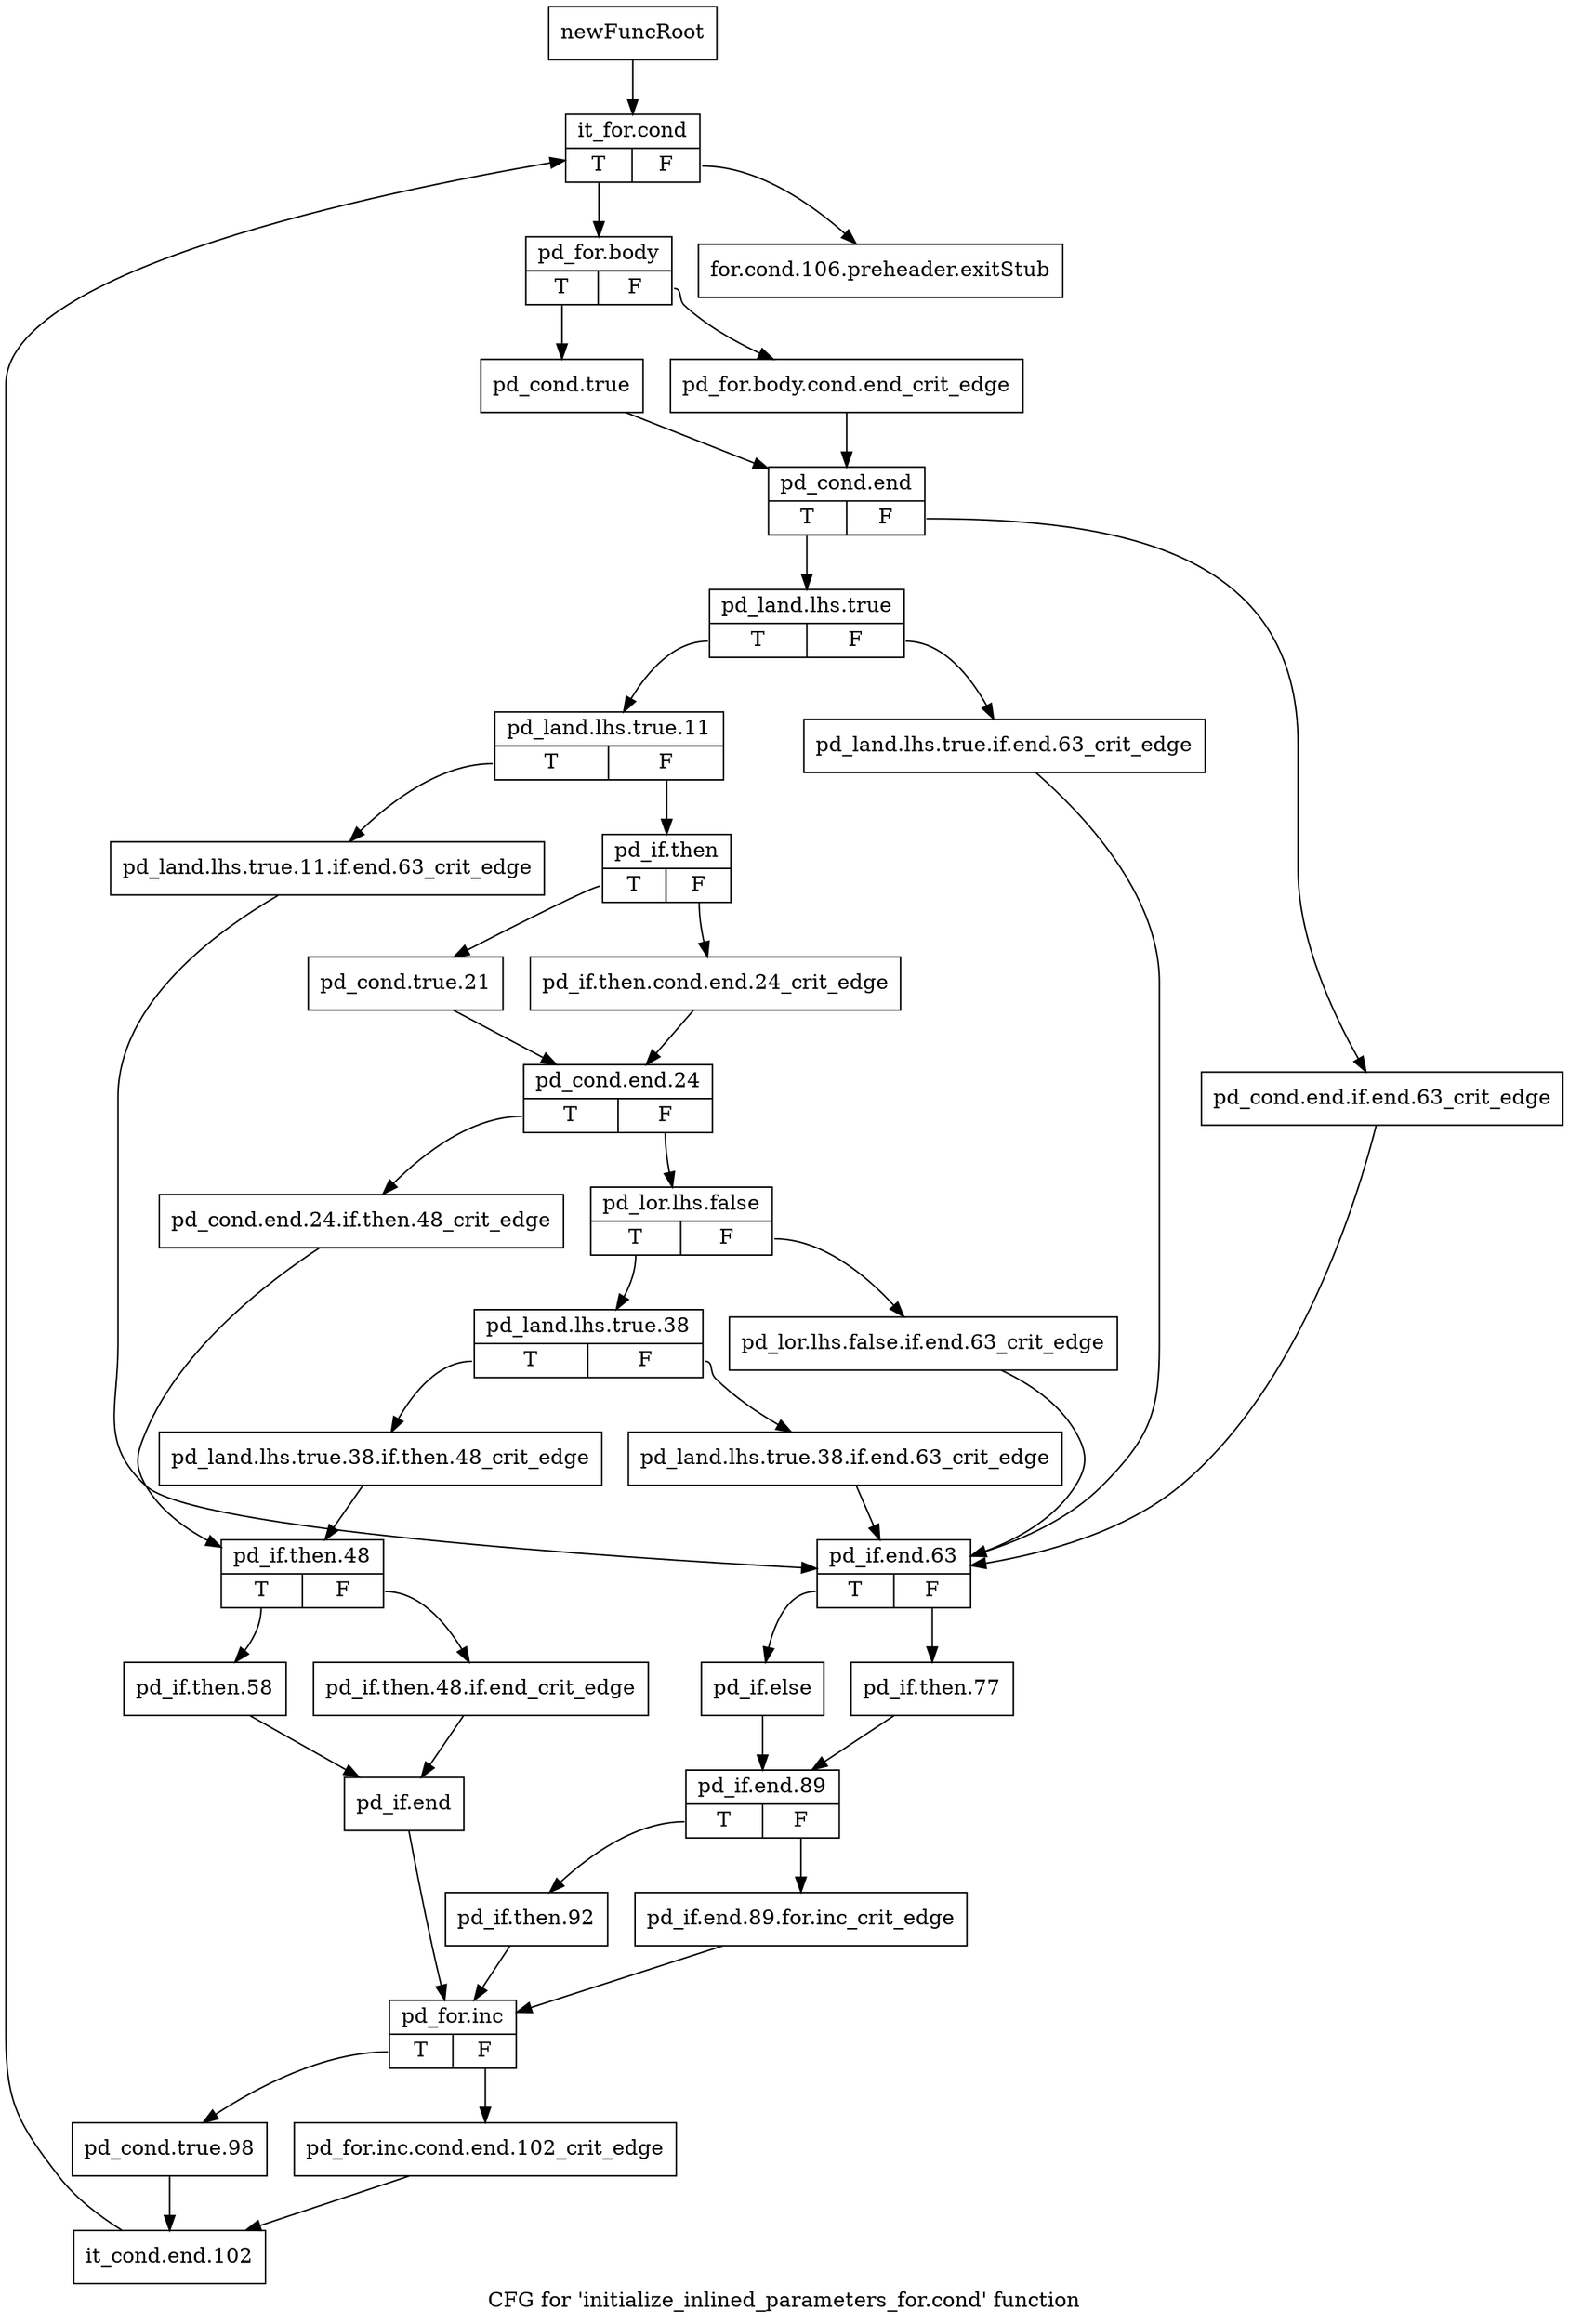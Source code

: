 digraph "CFG for 'initialize_inlined_parameters_for.cond' function" {
	label="CFG for 'initialize_inlined_parameters_for.cond' function";

	Node0xaf0c220 [shape=record,label="{newFuncRoot}"];
	Node0xaf0c220 -> Node0xaf131a0;
	Node0xaf13150 [shape=record,label="{for.cond.106.preheader.exitStub}"];
	Node0xaf131a0 [shape=record,label="{it_for.cond|{<s0>T|<s1>F}}"];
	Node0xaf131a0:s0 -> Node0xaf131f0;
	Node0xaf131a0:s1 -> Node0xaf13150;
	Node0xaf131f0 [shape=record,label="{pd_for.body|{<s0>T|<s1>F}}"];
	Node0xaf131f0:s0 -> Node0xaf13290;
	Node0xaf131f0:s1 -> Node0xaf13240;
	Node0xaf13240 [shape=record,label="{pd_for.body.cond.end_crit_edge}"];
	Node0xaf13240 -> Node0xaf132e0;
	Node0xaf13290 [shape=record,label="{pd_cond.true}"];
	Node0xaf13290 -> Node0xaf132e0;
	Node0xaf132e0 [shape=record,label="{pd_cond.end|{<s0>T|<s1>F}}"];
	Node0xaf132e0:s0 -> Node0xaf13380;
	Node0xaf132e0:s1 -> Node0xaf13330;
	Node0xaf13330 [shape=record,label="{pd_cond.end.if.end.63_crit_edge}"];
	Node0xaf13330 -> Node0xaf13920;
	Node0xaf13380 [shape=record,label="{pd_land.lhs.true|{<s0>T|<s1>F}}"];
	Node0xaf13380:s0 -> Node0xaf13420;
	Node0xaf13380:s1 -> Node0xaf133d0;
	Node0xaf133d0 [shape=record,label="{pd_land.lhs.true.if.end.63_crit_edge}"];
	Node0xaf133d0 -> Node0xaf13920;
	Node0xaf13420 [shape=record,label="{pd_land.lhs.true.11|{<s0>T|<s1>F}}"];
	Node0xaf13420:s0 -> Node0xaf138d0;
	Node0xaf13420:s1 -> Node0xaf13470;
	Node0xaf13470 [shape=record,label="{pd_if.then|{<s0>T|<s1>F}}"];
	Node0xaf13470:s0 -> Node0xaf13510;
	Node0xaf13470:s1 -> Node0xaf134c0;
	Node0xaf134c0 [shape=record,label="{pd_if.then.cond.end.24_crit_edge}"];
	Node0xaf134c0 -> Node0xaf13560;
	Node0xaf13510 [shape=record,label="{pd_cond.true.21}"];
	Node0xaf13510 -> Node0xaf13560;
	Node0xaf13560 [shape=record,label="{pd_cond.end.24|{<s0>T|<s1>F}}"];
	Node0xaf13560:s0 -> Node0xaf13740;
	Node0xaf13560:s1 -> Node0xaf135b0;
	Node0xaf135b0 [shape=record,label="{pd_lor.lhs.false|{<s0>T|<s1>F}}"];
	Node0xaf135b0:s0 -> Node0xaf13650;
	Node0xaf135b0:s1 -> Node0xaf13600;
	Node0xaf13600 [shape=record,label="{pd_lor.lhs.false.if.end.63_crit_edge}"];
	Node0xaf13600 -> Node0xaf13920;
	Node0xaf13650 [shape=record,label="{pd_land.lhs.true.38|{<s0>T|<s1>F}}"];
	Node0xaf13650:s0 -> Node0xaf136f0;
	Node0xaf13650:s1 -> Node0xaf136a0;
	Node0xaf136a0 [shape=record,label="{pd_land.lhs.true.38.if.end.63_crit_edge}"];
	Node0xaf136a0 -> Node0xaf13920;
	Node0xaf136f0 [shape=record,label="{pd_land.lhs.true.38.if.then.48_crit_edge}"];
	Node0xaf136f0 -> Node0xaf13790;
	Node0xaf13740 [shape=record,label="{pd_cond.end.24.if.then.48_crit_edge}"];
	Node0xaf13740 -> Node0xaf13790;
	Node0xaf13790 [shape=record,label="{pd_if.then.48|{<s0>T|<s1>F}}"];
	Node0xaf13790:s0 -> Node0xaf13830;
	Node0xaf13790:s1 -> Node0xaf137e0;
	Node0xaf137e0 [shape=record,label="{pd_if.then.48.if.end_crit_edge}"];
	Node0xaf137e0 -> Node0xaf13880;
	Node0xaf13830 [shape=record,label="{pd_if.then.58}"];
	Node0xaf13830 -> Node0xaf13880;
	Node0xaf13880 [shape=record,label="{pd_if.end}"];
	Node0xaf13880 -> Node0xaf13b00;
	Node0xaf138d0 [shape=record,label="{pd_land.lhs.true.11.if.end.63_crit_edge}"];
	Node0xaf138d0 -> Node0xaf13920;
	Node0xaf13920 [shape=record,label="{pd_if.end.63|{<s0>T|<s1>F}}"];
	Node0xaf13920:s0 -> Node0xaf139c0;
	Node0xaf13920:s1 -> Node0xaf13970;
	Node0xaf13970 [shape=record,label="{pd_if.then.77}"];
	Node0xaf13970 -> Node0xaf13a10;
	Node0xaf139c0 [shape=record,label="{pd_if.else}"];
	Node0xaf139c0 -> Node0xaf13a10;
	Node0xaf13a10 [shape=record,label="{pd_if.end.89|{<s0>T|<s1>F}}"];
	Node0xaf13a10:s0 -> Node0xaf13ab0;
	Node0xaf13a10:s1 -> Node0xaf13a60;
	Node0xaf13a60 [shape=record,label="{pd_if.end.89.for.inc_crit_edge}"];
	Node0xaf13a60 -> Node0xaf13b00;
	Node0xaf13ab0 [shape=record,label="{pd_if.then.92}"];
	Node0xaf13ab0 -> Node0xaf13b00;
	Node0xaf13b00 [shape=record,label="{pd_for.inc|{<s0>T|<s1>F}}"];
	Node0xaf13b00:s0 -> Node0xaf13ba0;
	Node0xaf13b00:s1 -> Node0xaf13b50;
	Node0xaf13b50 [shape=record,label="{pd_for.inc.cond.end.102_crit_edge}"];
	Node0xaf13b50 -> Node0xaf13bf0;
	Node0xaf13ba0 [shape=record,label="{pd_cond.true.98}"];
	Node0xaf13ba0 -> Node0xaf13bf0;
	Node0xaf13bf0 [shape=record,label="{it_cond.end.102}"];
	Node0xaf13bf0 -> Node0xaf131a0;
}
